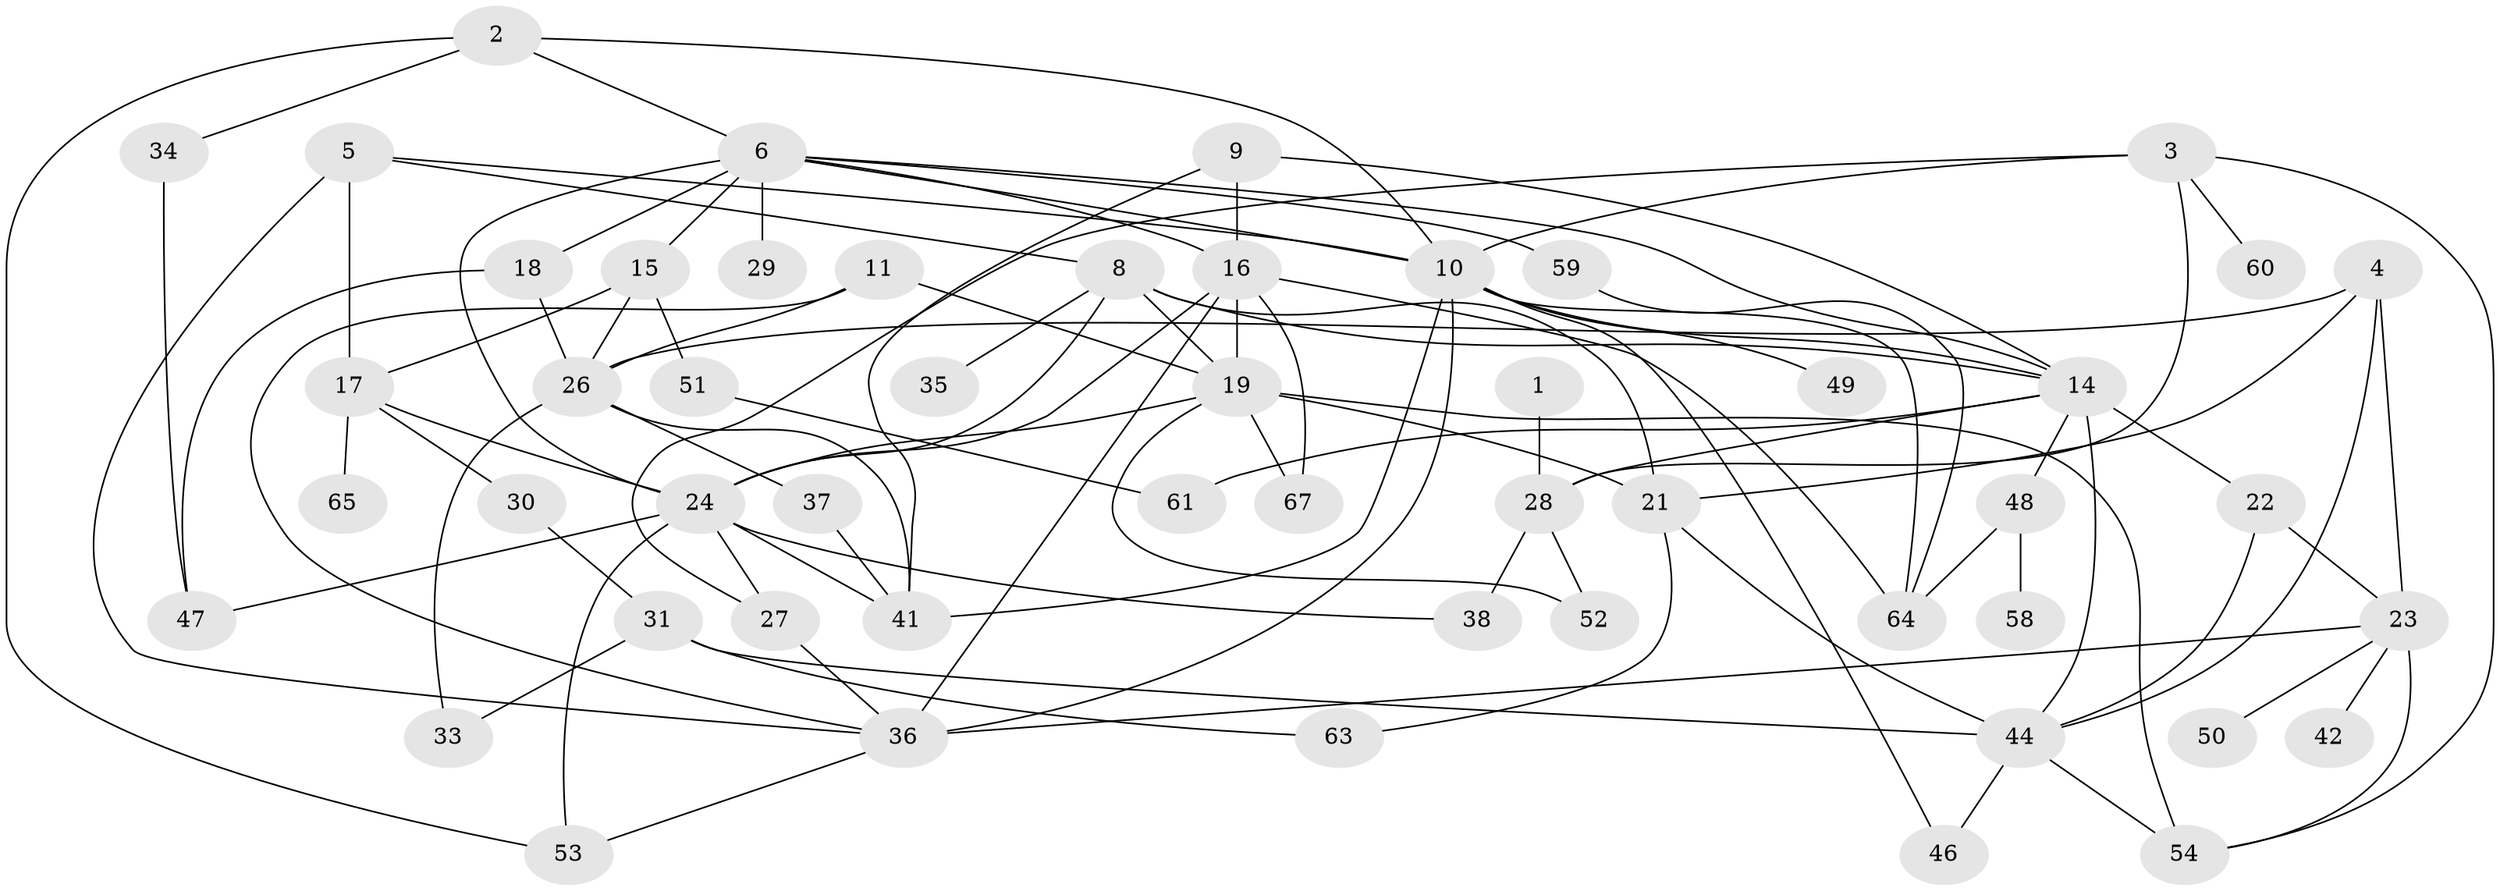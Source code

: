// original degree distribution, {1: 0.18796992481203006, 4: 0.16541353383458646, 2: 0.21804511278195488, 3: 0.15789473684210525, 5: 0.11278195488721804, 0: 0.10526315789473684, 7: 0.007518796992481203, 6: 0.045112781954887216}
// Generated by graph-tools (version 1.1) at 2025/33/03/09/25 02:33:34]
// undirected, 52 vertices, 98 edges
graph export_dot {
graph [start="1"]
  node [color=gray90,style=filled];
  1;
  2;
  3;
  4;
  5;
  6;
  8;
  9;
  10;
  11;
  14;
  15;
  16;
  17;
  18;
  19;
  21;
  22;
  23;
  24;
  26;
  27;
  28;
  29;
  30;
  31;
  33;
  34;
  35;
  36;
  37;
  38;
  41;
  42;
  44;
  46;
  47;
  48;
  49;
  50;
  51;
  52;
  53;
  54;
  58;
  59;
  60;
  61;
  63;
  64;
  65;
  67;
  1 -- 28 [weight=1.0];
  2 -- 6 [weight=1.0];
  2 -- 10 [weight=1.0];
  2 -- 34 [weight=1.0];
  2 -- 53 [weight=1.0];
  3 -- 10 [weight=1.0];
  3 -- 27 [weight=1.0];
  3 -- 28 [weight=1.0];
  3 -- 54 [weight=1.0];
  3 -- 60 [weight=1.0];
  4 -- 21 [weight=1.0];
  4 -- 23 [weight=2.0];
  4 -- 26 [weight=1.0];
  4 -- 44 [weight=1.0];
  5 -- 8 [weight=1.0];
  5 -- 10 [weight=1.0];
  5 -- 17 [weight=2.0];
  5 -- 36 [weight=1.0];
  6 -- 10 [weight=1.0];
  6 -- 14 [weight=1.0];
  6 -- 15 [weight=1.0];
  6 -- 16 [weight=1.0];
  6 -- 18 [weight=1.0];
  6 -- 24 [weight=2.0];
  6 -- 29 [weight=1.0];
  6 -- 59 [weight=2.0];
  8 -- 14 [weight=1.0];
  8 -- 19 [weight=1.0];
  8 -- 21 [weight=1.0];
  8 -- 24 [weight=1.0];
  8 -- 35 [weight=1.0];
  9 -- 14 [weight=1.0];
  9 -- 16 [weight=1.0];
  9 -- 41 [weight=1.0];
  10 -- 14 [weight=1.0];
  10 -- 36 [weight=2.0];
  10 -- 41 [weight=1.0];
  10 -- 46 [weight=1.0];
  10 -- 49 [weight=1.0];
  10 -- 64 [weight=1.0];
  11 -- 19 [weight=1.0];
  11 -- 26 [weight=1.0];
  11 -- 36 [weight=1.0];
  14 -- 22 [weight=1.0];
  14 -- 28 [weight=1.0];
  14 -- 44 [weight=1.0];
  14 -- 48 [weight=1.0];
  14 -- 61 [weight=1.0];
  15 -- 17 [weight=1.0];
  15 -- 26 [weight=1.0];
  15 -- 51 [weight=1.0];
  16 -- 19 [weight=1.0];
  16 -- 24 [weight=1.0];
  16 -- 36 [weight=1.0];
  16 -- 64 [weight=1.0];
  16 -- 67 [weight=1.0];
  17 -- 24 [weight=1.0];
  17 -- 30 [weight=1.0];
  17 -- 65 [weight=1.0];
  18 -- 26 [weight=1.0];
  18 -- 47 [weight=1.0];
  19 -- 21 [weight=2.0];
  19 -- 24 [weight=1.0];
  19 -- 52 [weight=1.0];
  19 -- 54 [weight=1.0];
  19 -- 67 [weight=1.0];
  21 -- 44 [weight=1.0];
  21 -- 63 [weight=1.0];
  22 -- 23 [weight=1.0];
  22 -- 44 [weight=1.0];
  23 -- 36 [weight=1.0];
  23 -- 42 [weight=1.0];
  23 -- 50 [weight=1.0];
  23 -- 54 [weight=1.0];
  24 -- 27 [weight=1.0];
  24 -- 38 [weight=2.0];
  24 -- 41 [weight=1.0];
  24 -- 47 [weight=1.0];
  24 -- 53 [weight=1.0];
  26 -- 33 [weight=1.0];
  26 -- 37 [weight=2.0];
  26 -- 41 [weight=1.0];
  27 -- 36 [weight=1.0];
  28 -- 38 [weight=1.0];
  28 -- 52 [weight=1.0];
  30 -- 31 [weight=1.0];
  31 -- 33 [weight=1.0];
  31 -- 44 [weight=1.0];
  31 -- 63 [weight=1.0];
  34 -- 47 [weight=1.0];
  36 -- 53 [weight=1.0];
  37 -- 41 [weight=1.0];
  44 -- 46 [weight=1.0];
  44 -- 54 [weight=1.0];
  48 -- 58 [weight=1.0];
  48 -- 64 [weight=1.0];
  51 -- 61 [weight=1.0];
  59 -- 64 [weight=1.0];
}
